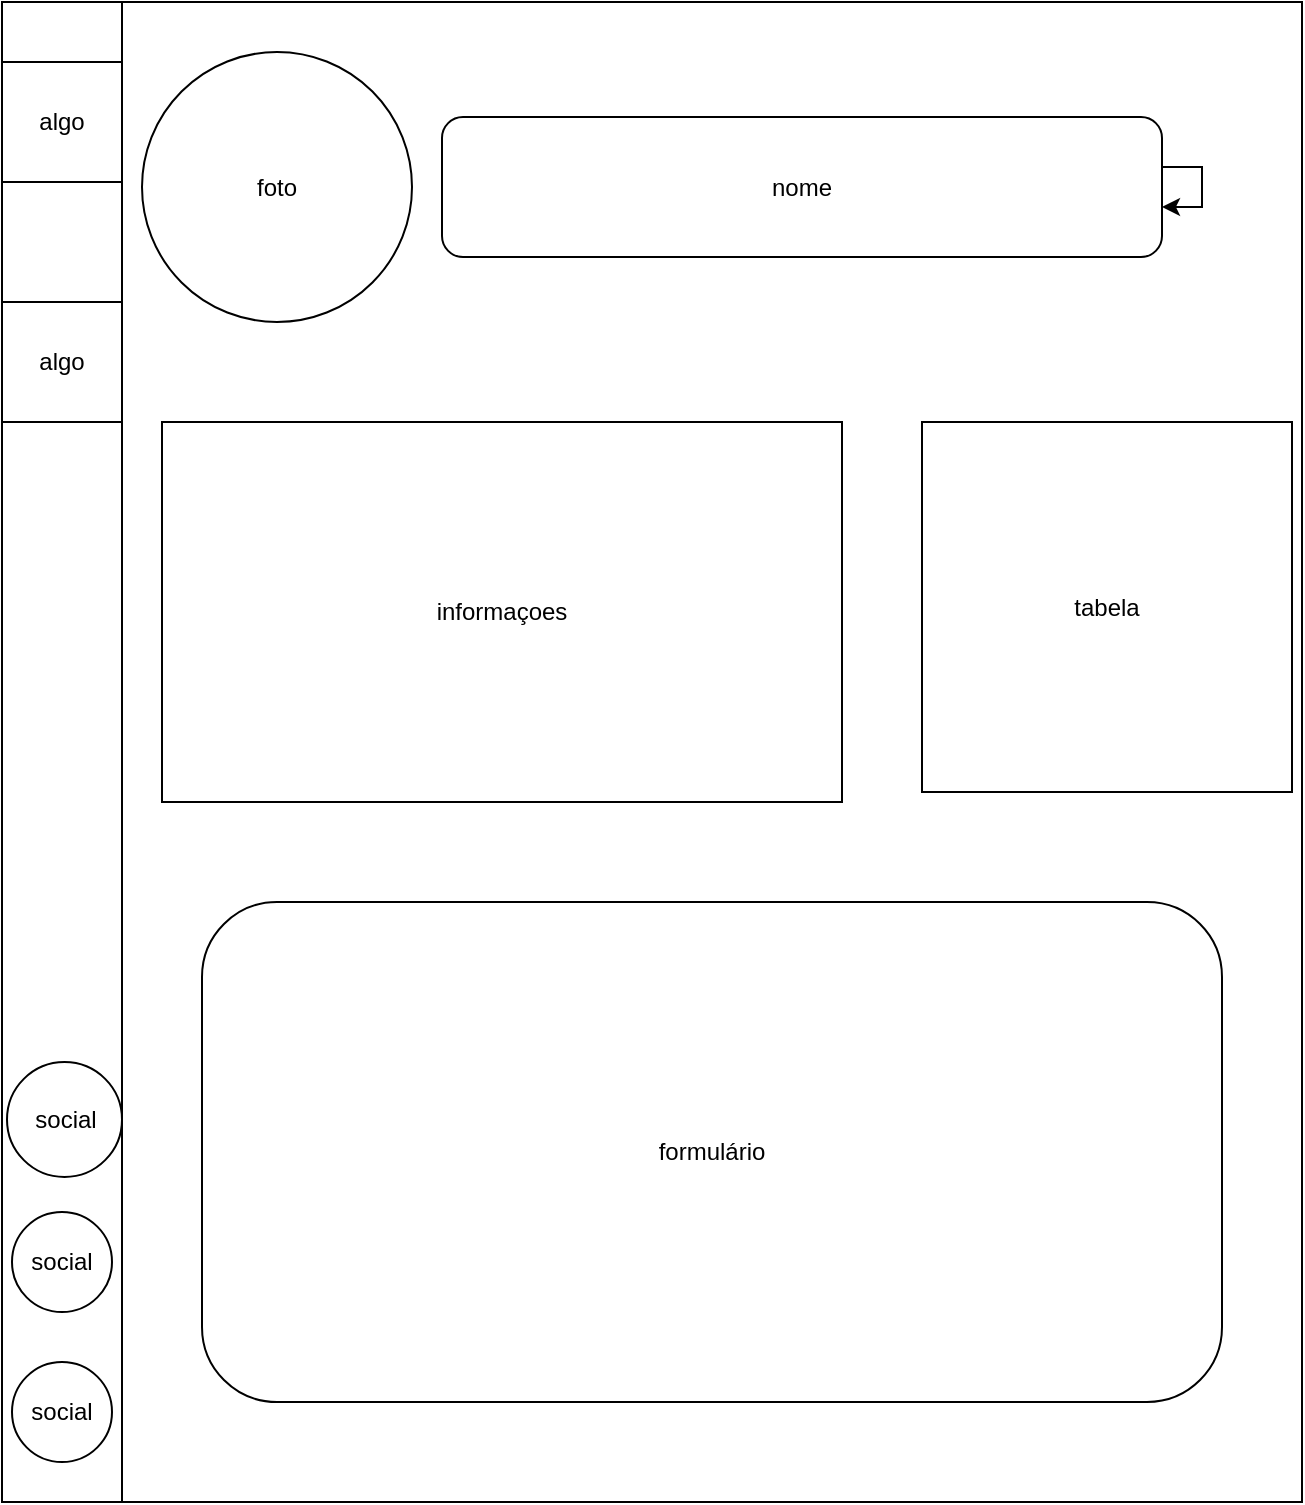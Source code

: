 <mxfile version="24.0.7" type="device">
  <diagram name="Página-1" id="32L6Jj6_3eqyttZk_CFC">
    <mxGraphModel dx="2261" dy="1949" grid="1" gridSize="10" guides="1" tooltips="1" connect="1" arrows="1" fold="1" page="1" pageScale="1" pageWidth="827" pageHeight="1169" math="0" shadow="0">
      <root>
        <mxCell id="0" />
        <mxCell id="1" parent="0" />
        <mxCell id="uITryP0-e0oyXkbSv851-2" value="" style="rounded=0;whiteSpace=wrap;html=1;" parent="1" vertex="1">
          <mxGeometry x="-50" y="-70" width="640" height="750" as="geometry" />
        </mxCell>
        <mxCell id="uITryP0-e0oyXkbSv851-3" value="" style="rounded=0;whiteSpace=wrap;html=1;" parent="1" vertex="1">
          <mxGeometry x="-60" y="-70" width="60" height="750" as="geometry" />
        </mxCell>
        <mxCell id="uITryP0-e0oyXkbSv851-4" value="nome" style="rounded=1;whiteSpace=wrap;html=1;" parent="1" vertex="1">
          <mxGeometry x="160" y="-12.5" width="360" height="70" as="geometry" />
        </mxCell>
        <mxCell id="uITryP0-e0oyXkbSv851-5" style="edgeStyle=orthogonalEdgeStyle;rounded=0;orthogonalLoop=1;jettySize=auto;html=1;" parent="1" source="uITryP0-e0oyXkbSv851-4" target="uITryP0-e0oyXkbSv851-4" edge="1">
          <mxGeometry relative="1" as="geometry" />
        </mxCell>
        <mxCell id="uITryP0-e0oyXkbSv851-6" value="foto" style="ellipse;whiteSpace=wrap;html=1;aspect=fixed;" parent="1" vertex="1">
          <mxGeometry x="10" y="-45" width="135" height="135" as="geometry" />
        </mxCell>
        <mxCell id="uITryP0-e0oyXkbSv851-7" value="informaçoes" style="rounded=0;whiteSpace=wrap;html=1;" parent="1" vertex="1">
          <mxGeometry x="20" y="140" width="340" height="190" as="geometry" />
        </mxCell>
        <mxCell id="uITryP0-e0oyXkbSv851-9" value="social" style="ellipse;whiteSpace=wrap;html=1;aspect=fixed;" parent="1" vertex="1">
          <mxGeometry x="-55" y="610" width="50" height="50" as="geometry" />
        </mxCell>
        <mxCell id="uITryP0-e0oyXkbSv851-10" value="social" style="ellipse;whiteSpace=wrap;html=1;aspect=fixed;" parent="1" vertex="1">
          <mxGeometry x="-55" y="535" width="50" height="50" as="geometry" />
        </mxCell>
        <mxCell id="uITryP0-e0oyXkbSv851-11" value="social" style="ellipse;whiteSpace=wrap;html=1;aspect=fixed;" parent="1" vertex="1">
          <mxGeometry x="-57.5" y="460" width="57.5" height="57.5" as="geometry" />
        </mxCell>
        <mxCell id="uITryP0-e0oyXkbSv851-12" value="algo" style="rounded=0;whiteSpace=wrap;html=1;" parent="1" vertex="1">
          <mxGeometry x="-60" y="-40" width="60" height="60" as="geometry" />
        </mxCell>
        <mxCell id="uITryP0-e0oyXkbSv851-13" value="algo" style="rounded=0;whiteSpace=wrap;html=1;" parent="1" vertex="1">
          <mxGeometry x="-60" y="80" width="60" height="60" as="geometry" />
        </mxCell>
        <mxCell id="uITryP0-e0oyXkbSv851-14" value="formulário" style="rounded=1;whiteSpace=wrap;html=1;" parent="1" vertex="1">
          <mxGeometry x="40" y="380" width="510" height="250" as="geometry" />
        </mxCell>
        <mxCell id="MmKPdGI_yVln2ko25ogW-1" value="tabela" style="whiteSpace=wrap;html=1;aspect=fixed;" vertex="1" parent="1">
          <mxGeometry x="400" y="140" width="185" height="185" as="geometry" />
        </mxCell>
      </root>
    </mxGraphModel>
  </diagram>
</mxfile>
